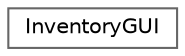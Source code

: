 digraph "Graphical Class Hierarchy"
{
 // LATEX_PDF_SIZE
  bgcolor="transparent";
  edge [fontname=Helvetica,fontsize=10,labelfontname=Helvetica,labelfontsize=10];
  node [fontname=Helvetica,fontsize=10,shape=box,height=0.2,width=0.4];
  rankdir="LR";
  Node0 [id="Node000000",label="InventoryGUI",height=0.2,width=0.4,color="grey40", fillcolor="white", style="filled",URL="$class_inventory_g_u_i.html",tooltip=" "];
}
